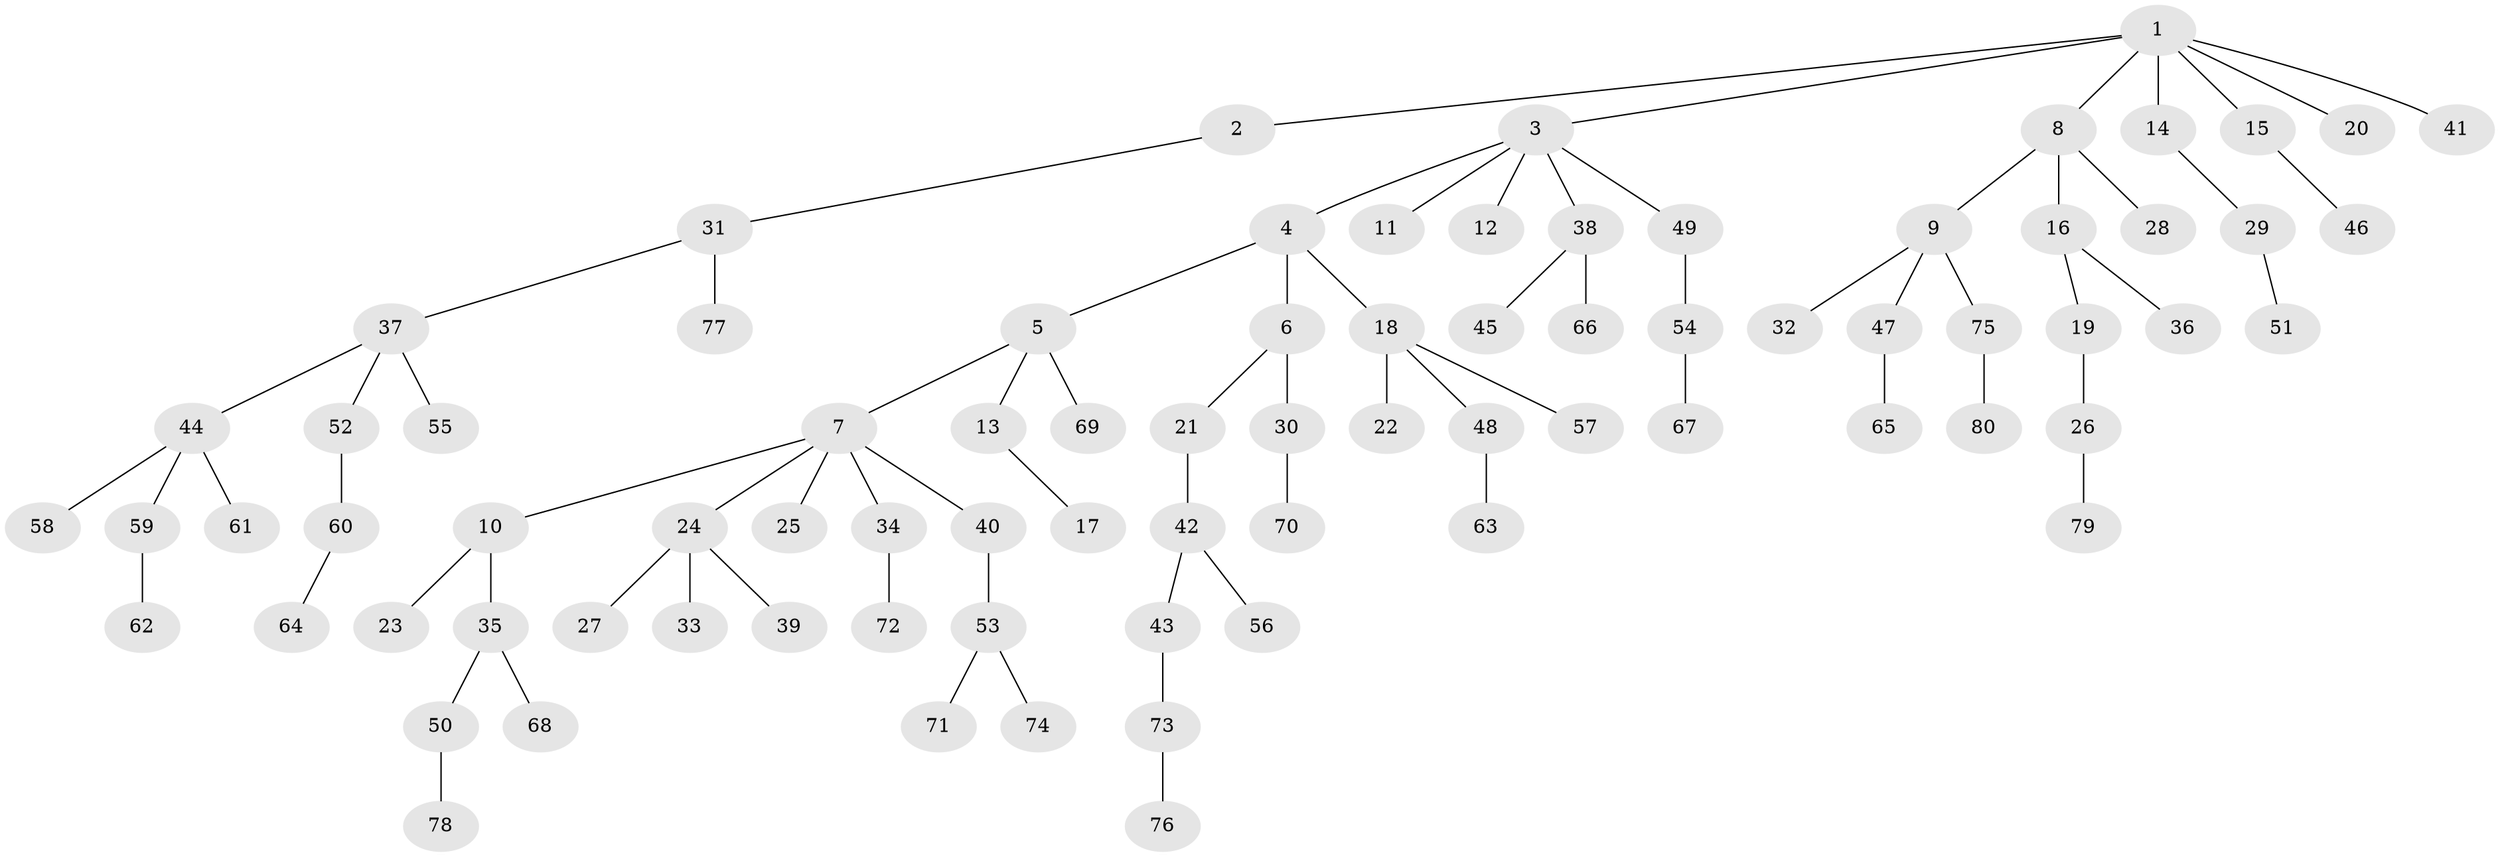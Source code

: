 // coarse degree distribution, {7: 0.04, 2: 0.24, 6: 0.04, 5: 0.02, 3: 0.1, 1: 0.56}
// Generated by graph-tools (version 1.1) at 2025/52/02/27/25 19:52:10]
// undirected, 80 vertices, 79 edges
graph export_dot {
graph [start="1"]
  node [color=gray90,style=filled];
  1;
  2;
  3;
  4;
  5;
  6;
  7;
  8;
  9;
  10;
  11;
  12;
  13;
  14;
  15;
  16;
  17;
  18;
  19;
  20;
  21;
  22;
  23;
  24;
  25;
  26;
  27;
  28;
  29;
  30;
  31;
  32;
  33;
  34;
  35;
  36;
  37;
  38;
  39;
  40;
  41;
  42;
  43;
  44;
  45;
  46;
  47;
  48;
  49;
  50;
  51;
  52;
  53;
  54;
  55;
  56;
  57;
  58;
  59;
  60;
  61;
  62;
  63;
  64;
  65;
  66;
  67;
  68;
  69;
  70;
  71;
  72;
  73;
  74;
  75;
  76;
  77;
  78;
  79;
  80;
  1 -- 2;
  1 -- 3;
  1 -- 8;
  1 -- 14;
  1 -- 15;
  1 -- 20;
  1 -- 41;
  2 -- 31;
  3 -- 4;
  3 -- 11;
  3 -- 12;
  3 -- 38;
  3 -- 49;
  4 -- 5;
  4 -- 6;
  4 -- 18;
  5 -- 7;
  5 -- 13;
  5 -- 69;
  6 -- 21;
  6 -- 30;
  7 -- 10;
  7 -- 24;
  7 -- 25;
  7 -- 34;
  7 -- 40;
  8 -- 9;
  8 -- 16;
  8 -- 28;
  9 -- 32;
  9 -- 47;
  9 -- 75;
  10 -- 23;
  10 -- 35;
  13 -- 17;
  14 -- 29;
  15 -- 46;
  16 -- 19;
  16 -- 36;
  18 -- 22;
  18 -- 48;
  18 -- 57;
  19 -- 26;
  21 -- 42;
  24 -- 27;
  24 -- 33;
  24 -- 39;
  26 -- 79;
  29 -- 51;
  30 -- 70;
  31 -- 37;
  31 -- 77;
  34 -- 72;
  35 -- 50;
  35 -- 68;
  37 -- 44;
  37 -- 52;
  37 -- 55;
  38 -- 45;
  38 -- 66;
  40 -- 53;
  42 -- 43;
  42 -- 56;
  43 -- 73;
  44 -- 58;
  44 -- 59;
  44 -- 61;
  47 -- 65;
  48 -- 63;
  49 -- 54;
  50 -- 78;
  52 -- 60;
  53 -- 71;
  53 -- 74;
  54 -- 67;
  59 -- 62;
  60 -- 64;
  73 -- 76;
  75 -- 80;
}
